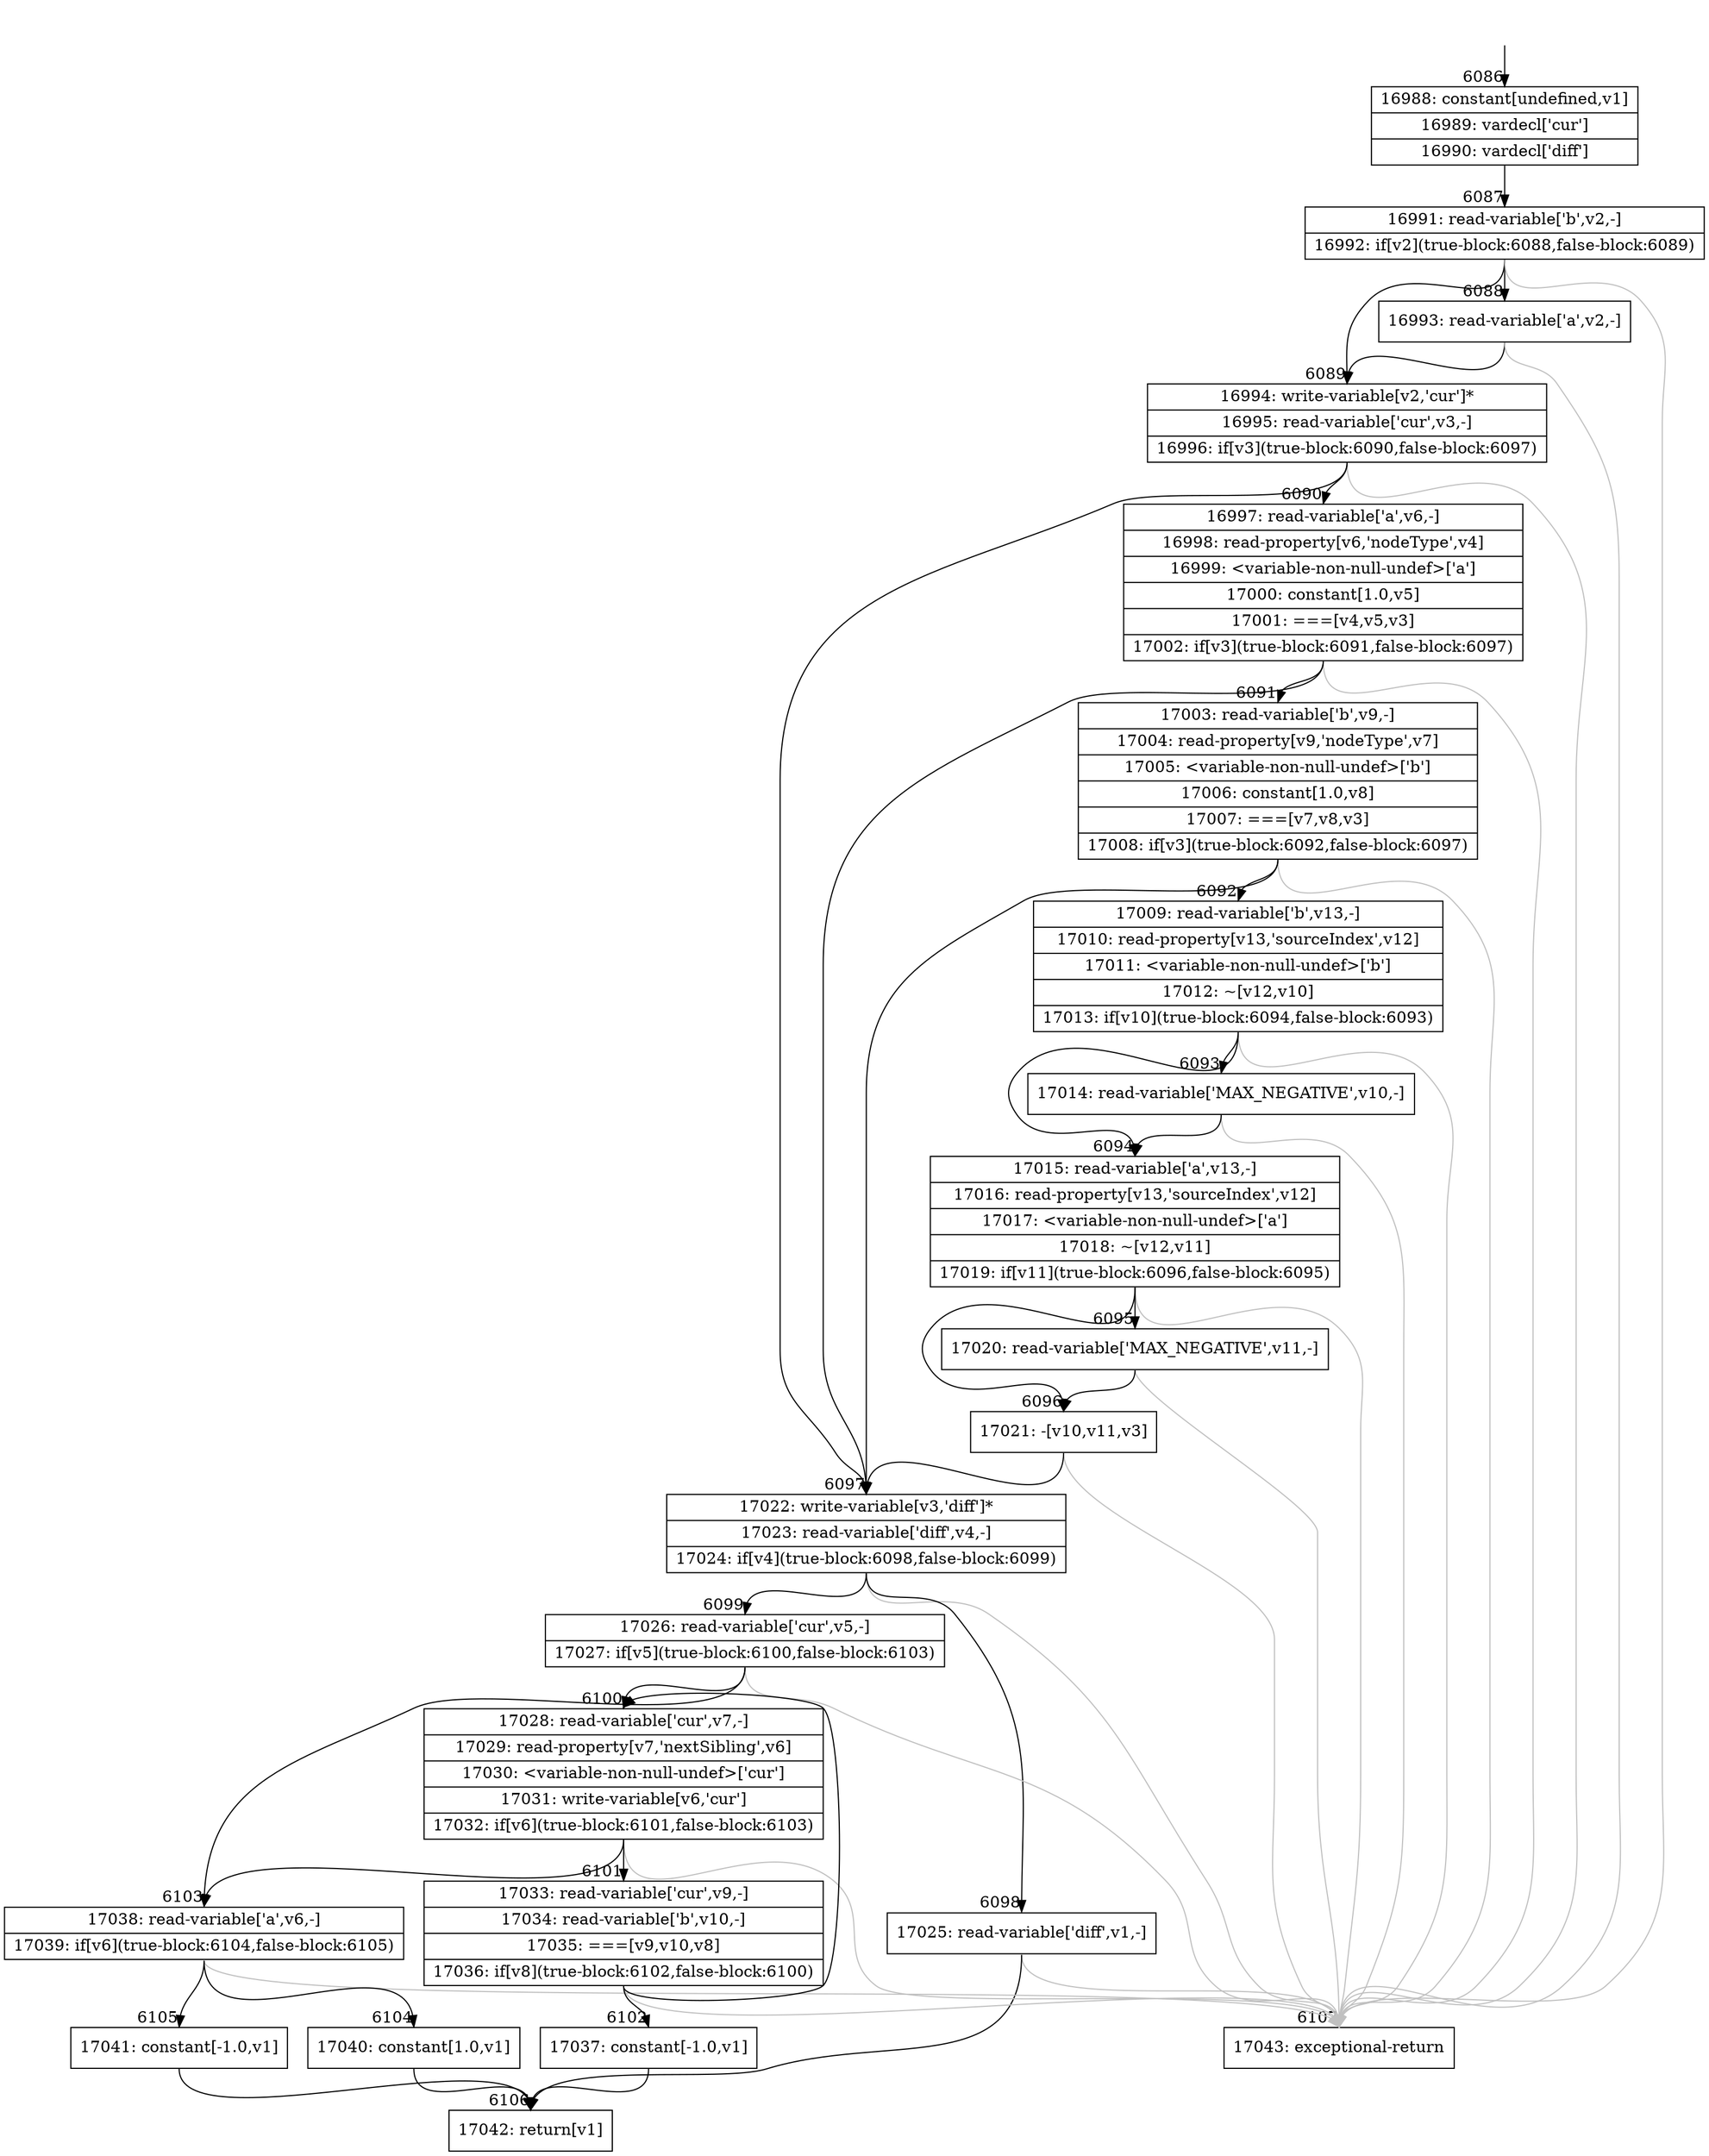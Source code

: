 digraph {
rankdir="TD"
BB_entry476[shape=none,label=""];
BB_entry476 -> BB6086 [tailport=s, headport=n, headlabel="    6086"]
BB6086 [shape=record label="{16988: constant[undefined,v1]|16989: vardecl['cur']|16990: vardecl['diff']}" ] 
BB6086 -> BB6087 [tailport=s, headport=n, headlabel="      6087"]
BB6087 [shape=record label="{16991: read-variable['b',v2,-]|16992: if[v2](true-block:6088,false-block:6089)}" ] 
BB6087 -> BB6089 [tailport=s, headport=n, headlabel="      6089"]
BB6087 -> BB6088 [tailport=s, headport=n, headlabel="      6088"]
BB6087 -> BB6107 [tailport=s, headport=n, color=gray, headlabel="      6107"]
BB6088 [shape=record label="{16993: read-variable['a',v2,-]}" ] 
BB6088 -> BB6089 [tailport=s, headport=n]
BB6088 -> BB6107 [tailport=s, headport=n, color=gray]
BB6089 [shape=record label="{16994: write-variable[v2,'cur']*|16995: read-variable['cur',v3,-]|16996: if[v3](true-block:6090,false-block:6097)}" ] 
BB6089 -> BB6097 [tailport=s, headport=n, headlabel="      6097"]
BB6089 -> BB6090 [tailport=s, headport=n, headlabel="      6090"]
BB6089 -> BB6107 [tailport=s, headport=n, color=gray]
BB6090 [shape=record label="{16997: read-variable['a',v6,-]|16998: read-property[v6,'nodeType',v4]|16999: \<variable-non-null-undef\>['a']|17000: constant[1.0,v5]|17001: ===[v4,v5,v3]|17002: if[v3](true-block:6091,false-block:6097)}" ] 
BB6090 -> BB6097 [tailport=s, headport=n]
BB6090 -> BB6091 [tailport=s, headport=n, headlabel="      6091"]
BB6090 -> BB6107 [tailport=s, headport=n, color=gray]
BB6091 [shape=record label="{17003: read-variable['b',v9,-]|17004: read-property[v9,'nodeType',v7]|17005: \<variable-non-null-undef\>['b']|17006: constant[1.0,v8]|17007: ===[v7,v8,v3]|17008: if[v3](true-block:6092,false-block:6097)}" ] 
BB6091 -> BB6097 [tailport=s, headport=n]
BB6091 -> BB6092 [tailport=s, headport=n, headlabel="      6092"]
BB6091 -> BB6107 [tailport=s, headport=n, color=gray]
BB6092 [shape=record label="{17009: read-variable['b',v13,-]|17010: read-property[v13,'sourceIndex',v12]|17011: \<variable-non-null-undef\>['b']|17012: ~[v12,v10]|17013: if[v10](true-block:6094,false-block:6093)}" ] 
BB6092 -> BB6094 [tailport=s, headport=n, headlabel="      6094"]
BB6092 -> BB6093 [tailport=s, headport=n, headlabel="      6093"]
BB6092 -> BB6107 [tailport=s, headport=n, color=gray]
BB6093 [shape=record label="{17014: read-variable['MAX_NEGATIVE',v10,-]}" ] 
BB6093 -> BB6094 [tailport=s, headport=n]
BB6093 -> BB6107 [tailport=s, headport=n, color=gray]
BB6094 [shape=record label="{17015: read-variable['a',v13,-]|17016: read-property[v13,'sourceIndex',v12]|17017: \<variable-non-null-undef\>['a']|17018: ~[v12,v11]|17019: if[v11](true-block:6096,false-block:6095)}" ] 
BB6094 -> BB6096 [tailport=s, headport=n, headlabel="      6096"]
BB6094 -> BB6095 [tailport=s, headport=n, headlabel="      6095"]
BB6094 -> BB6107 [tailport=s, headport=n, color=gray]
BB6095 [shape=record label="{17020: read-variable['MAX_NEGATIVE',v11,-]}" ] 
BB6095 -> BB6096 [tailport=s, headport=n]
BB6095 -> BB6107 [tailport=s, headport=n, color=gray]
BB6096 [shape=record label="{17021: -[v10,v11,v3]}" ] 
BB6096 -> BB6097 [tailport=s, headport=n]
BB6096 -> BB6107 [tailport=s, headport=n, color=gray]
BB6097 [shape=record label="{17022: write-variable[v3,'diff']*|17023: read-variable['diff',v4,-]|17024: if[v4](true-block:6098,false-block:6099)}" ] 
BB6097 -> BB6098 [tailport=s, headport=n, headlabel="      6098"]
BB6097 -> BB6099 [tailport=s, headport=n, headlabel="      6099"]
BB6097 -> BB6107 [tailport=s, headport=n, color=gray]
BB6098 [shape=record label="{17025: read-variable['diff',v1,-]}" ] 
BB6098 -> BB6106 [tailport=s, headport=n, headlabel="      6106"]
BB6098 -> BB6107 [tailport=s, headport=n, color=gray]
BB6099 [shape=record label="{17026: read-variable['cur',v5,-]|17027: if[v5](true-block:6100,false-block:6103)}" ] 
BB6099 -> BB6100 [tailport=s, headport=n, headlabel="      6100"]
BB6099 -> BB6103 [tailport=s, headport=n, headlabel="      6103"]
BB6099 -> BB6107 [tailport=s, headport=n, color=gray]
BB6100 [shape=record label="{17028: read-variable['cur',v7,-]|17029: read-property[v7,'nextSibling',v6]|17030: \<variable-non-null-undef\>['cur']|17031: write-variable[v6,'cur']|17032: if[v6](true-block:6101,false-block:6103)}" ] 
BB6100 -> BB6101 [tailport=s, headport=n, headlabel="      6101"]
BB6100 -> BB6103 [tailport=s, headport=n]
BB6100 -> BB6107 [tailport=s, headport=n, color=gray]
BB6101 [shape=record label="{17033: read-variable['cur',v9,-]|17034: read-variable['b',v10,-]|17035: ===[v9,v10,v8]|17036: if[v8](true-block:6102,false-block:6100)}" ] 
BB6101 -> BB6102 [tailport=s, headport=n, headlabel="      6102"]
BB6101 -> BB6100 [tailport=s, headport=n]
BB6101 -> BB6107 [tailport=s, headport=n, color=gray]
BB6102 [shape=record label="{17037: constant[-1.0,v1]}" ] 
BB6102 -> BB6106 [tailport=s, headport=n]
BB6103 [shape=record label="{17038: read-variable['a',v6,-]|17039: if[v6](true-block:6104,false-block:6105)}" ] 
BB6103 -> BB6104 [tailport=s, headport=n, headlabel="      6104"]
BB6103 -> BB6105 [tailport=s, headport=n, headlabel="      6105"]
BB6103 -> BB6107 [tailport=s, headport=n, color=gray]
BB6104 [shape=record label="{17040: constant[1.0,v1]}" ] 
BB6104 -> BB6106 [tailport=s, headport=n]
BB6105 [shape=record label="{17041: constant[-1.0,v1]}" ] 
BB6105 -> BB6106 [tailport=s, headport=n]
BB6106 [shape=record label="{17042: return[v1]}" ] 
BB6107 [shape=record label="{17043: exceptional-return}" ] 
//#$~ 4813
}
